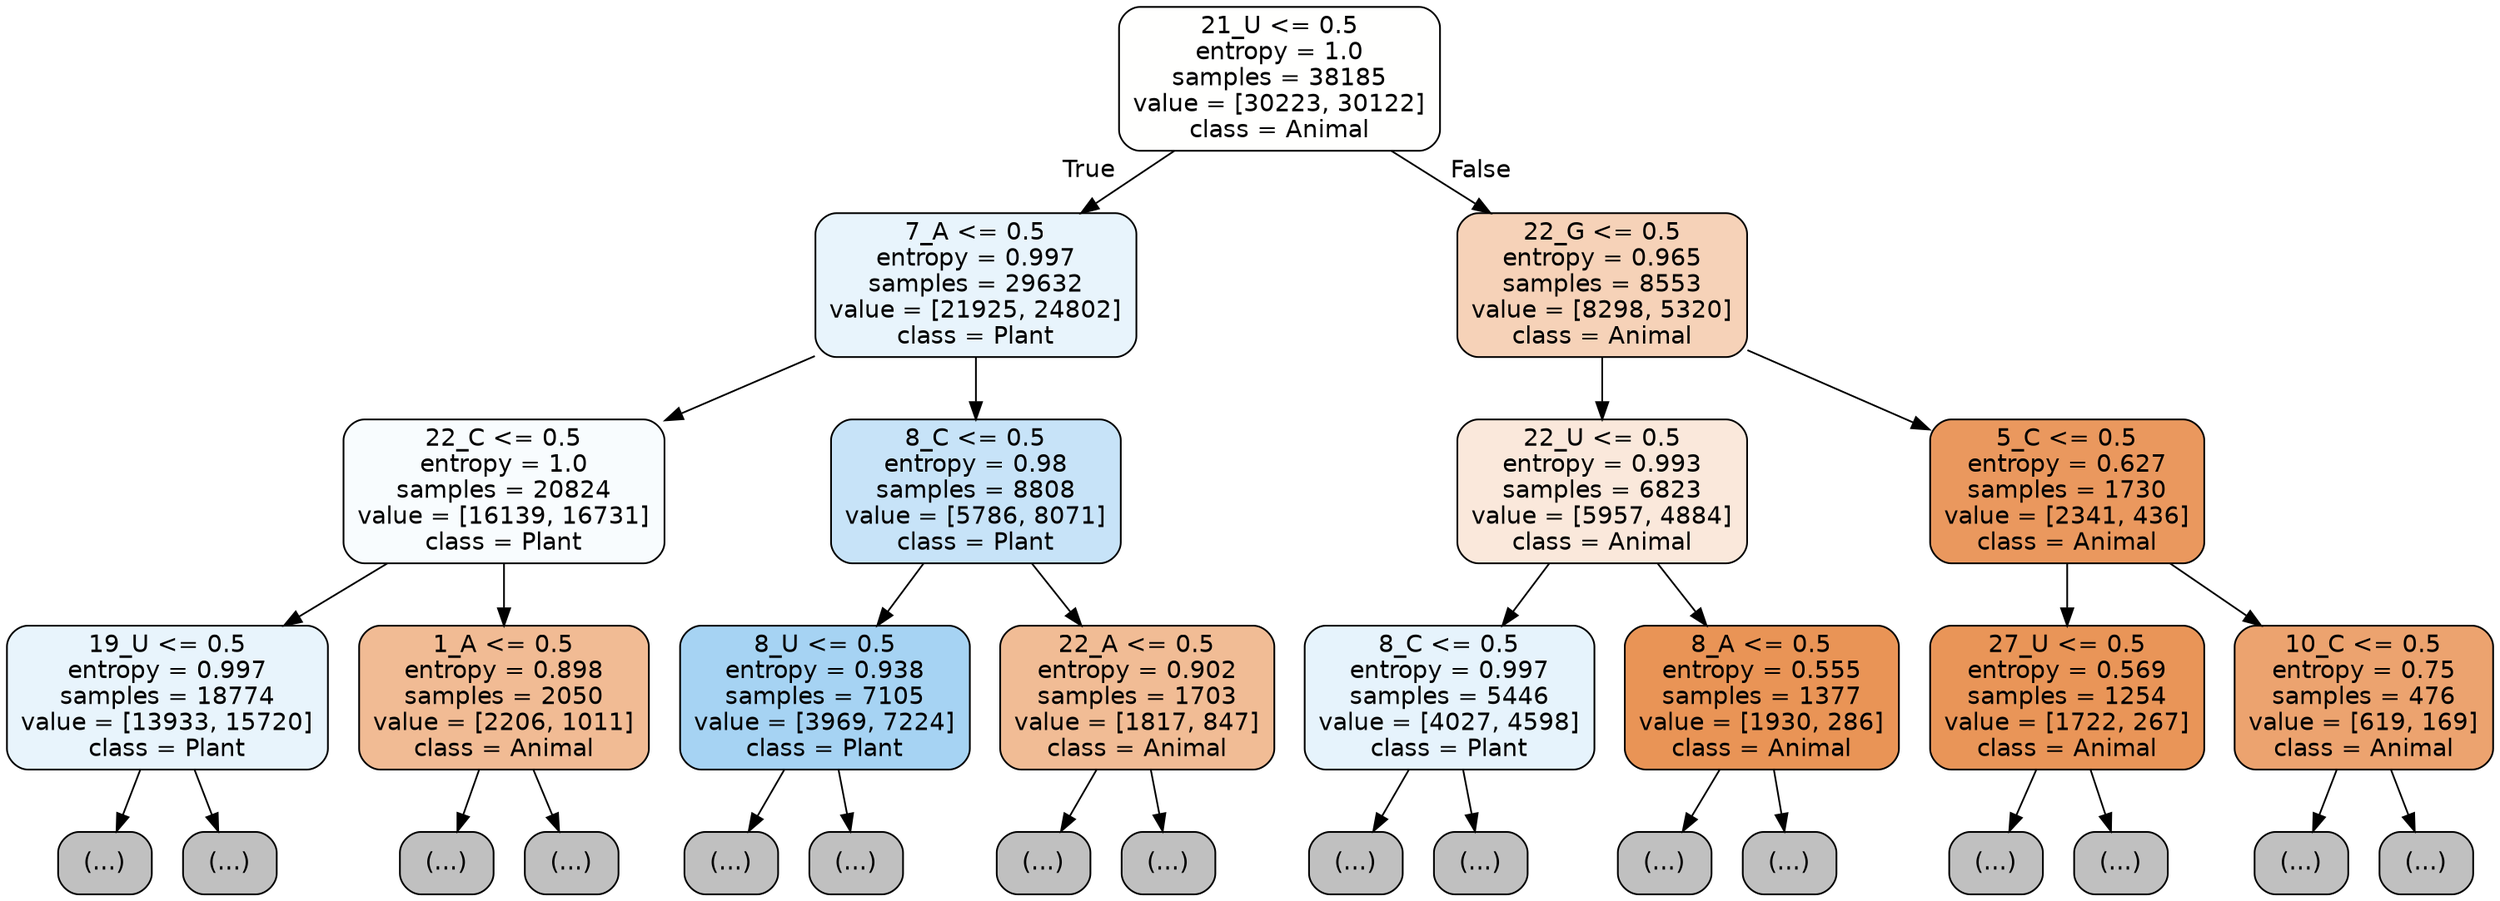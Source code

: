 digraph Tree {
node [shape=box, style="filled, rounded", color="black", fontname="helvetica"] ;
edge [fontname="helvetica"] ;
0 [label="21_U <= 0.5\nentropy = 1.0\nsamples = 38185\nvalue = [30223, 30122]\nclass = Animal", fillcolor="#fffffe"] ;
1 [label="7_A <= 0.5\nentropy = 0.997\nsamples = 29632\nvalue = [21925, 24802]\nclass = Plant", fillcolor="#e8f4fc"] ;
0 -> 1 [labeldistance=2.5, labelangle=45, headlabel="True"] ;
2 [label="22_C <= 0.5\nentropy = 1.0\nsamples = 20824\nvalue = [16139, 16731]\nclass = Plant", fillcolor="#f8fcfe"] ;
1 -> 2 ;
3 [label="19_U <= 0.5\nentropy = 0.997\nsamples = 18774\nvalue = [13933, 15720]\nclass = Plant", fillcolor="#e8f4fc"] ;
2 -> 3 ;
4 [label="(...)", fillcolor="#C0C0C0"] ;
3 -> 4 ;
6623 [label="(...)", fillcolor="#C0C0C0"] ;
3 -> 6623 ;
8794 [label="1_A <= 0.5\nentropy = 0.898\nsamples = 2050\nvalue = [2206, 1011]\nclass = Animal", fillcolor="#f1bb94"] ;
2 -> 8794 ;
8795 [label="(...)", fillcolor="#C0C0C0"] ;
8794 -> 8795 ;
9662 [label="(...)", fillcolor="#C0C0C0"] ;
8794 -> 9662 ;
9835 [label="8_C <= 0.5\nentropy = 0.98\nsamples = 8808\nvalue = [5786, 8071]\nclass = Plant", fillcolor="#c7e3f8"] ;
1 -> 9835 ;
9836 [label="8_U <= 0.5\nentropy = 0.938\nsamples = 7105\nvalue = [3969, 7224]\nclass = Plant", fillcolor="#a6d3f3"] ;
9835 -> 9836 ;
9837 [label="(...)", fillcolor="#C0C0C0"] ;
9836 -> 9837 ;
11660 [label="(...)", fillcolor="#C0C0C0"] ;
9836 -> 11660 ;
12479 [label="22_A <= 0.5\nentropy = 0.902\nsamples = 1703\nvalue = [1817, 847]\nclass = Animal", fillcolor="#f1bc95"] ;
9835 -> 12479 ;
12480 [label="(...)", fillcolor="#C0C0C0"] ;
12479 -> 12480 ;
13149 [label="(...)", fillcolor="#C0C0C0"] ;
12479 -> 13149 ;
13264 [label="22_G <= 0.5\nentropy = 0.965\nsamples = 8553\nvalue = [8298, 5320]\nclass = Animal", fillcolor="#f6d2b8"] ;
0 -> 13264 [labeldistance=2.5, labelangle=-45, headlabel="False"] ;
13265 [label="22_U <= 0.5\nentropy = 0.993\nsamples = 6823\nvalue = [5957, 4884]\nclass = Animal", fillcolor="#fae8db"] ;
13264 -> 13265 ;
13266 [label="8_C <= 0.5\nentropy = 0.997\nsamples = 5446\nvalue = [4027, 4598]\nclass = Plant", fillcolor="#e6f3fc"] ;
13265 -> 13266 ;
13267 [label="(...)", fillcolor="#C0C0C0"] ;
13266 -> 13267 ;
15300 [label="(...)", fillcolor="#C0C0C0"] ;
13266 -> 15300 ;
15793 [label="8_A <= 0.5\nentropy = 0.555\nsamples = 1377\nvalue = [1930, 286]\nclass = Animal", fillcolor="#e99456"] ;
13265 -> 15793 ;
15794 [label="(...)", fillcolor="#C0C0C0"] ;
15793 -> 15794 ;
16167 [label="(...)", fillcolor="#C0C0C0"] ;
15793 -> 16167 ;
16296 [label="5_C <= 0.5\nentropy = 0.627\nsamples = 1730\nvalue = [2341, 436]\nclass = Animal", fillcolor="#ea985e"] ;
13264 -> 16296 ;
16297 [label="27_U <= 0.5\nentropy = 0.569\nsamples = 1254\nvalue = [1722, 267]\nclass = Animal", fillcolor="#e99558"] ;
16296 -> 16297 ;
16298 [label="(...)", fillcolor="#C0C0C0"] ;
16297 -> 16298 ;
16727 [label="(...)", fillcolor="#C0C0C0"] ;
16297 -> 16727 ;
16730 [label="10_C <= 0.5\nentropy = 0.75\nsamples = 476\nvalue = [619, 169]\nclass = Animal", fillcolor="#eca36f"] ;
16296 -> 16730 ;
16731 [label="(...)", fillcolor="#C0C0C0"] ;
16730 -> 16731 ;
16832 [label="(...)", fillcolor="#C0C0C0"] ;
16730 -> 16832 ;
}